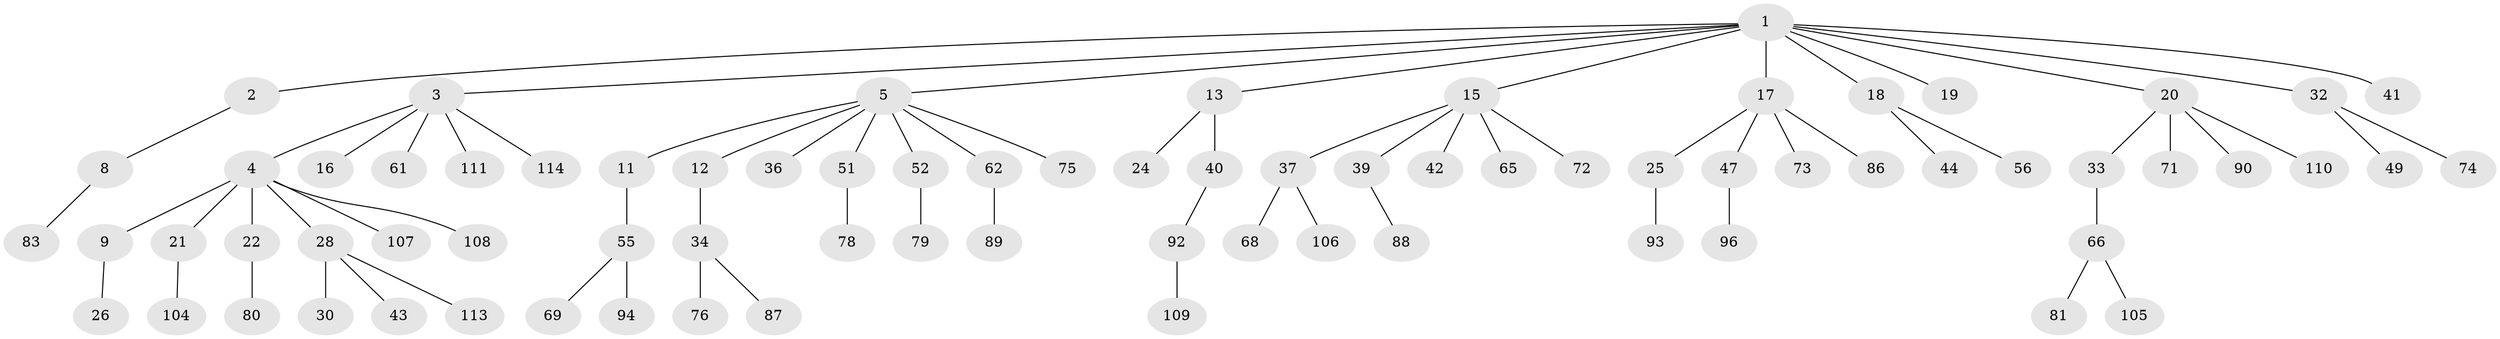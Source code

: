 // original degree distribution, {5: 0.043859649122807015, 2: 0.2631578947368421, 6: 0.008771929824561403, 4: 0.05263157894736842, 3: 0.11403508771929824, 8: 0.008771929824561403, 7: 0.008771929824561403, 1: 0.5}
// Generated by graph-tools (version 1.1) at 2025/11/02/27/25 16:11:28]
// undirected, 76 vertices, 75 edges
graph export_dot {
graph [start="1"]
  node [color=gray90,style=filled];
  1 [super="+7"];
  2;
  3 [super="+14"];
  4 [super="+6"];
  5 [super="+10"];
  8 [super="+63"];
  9 [super="+112"];
  11;
  12;
  13 [super="+23"];
  15 [super="+29"];
  16 [super="+31"];
  17 [super="+53"];
  18 [super="+59"];
  19 [super="+54"];
  20 [super="+27"];
  21 [super="+70"];
  22;
  24 [super="+50"];
  25 [super="+35"];
  26 [super="+77"];
  28 [super="+64"];
  30;
  32 [super="+38"];
  33 [super="+102"];
  34 [super="+45"];
  36 [super="+100"];
  37 [super="+48"];
  39;
  40 [super="+60"];
  41 [super="+97"];
  42 [super="+46"];
  43;
  44;
  47 [super="+57"];
  49 [super="+103"];
  51 [super="+85"];
  52 [super="+95"];
  55 [super="+58"];
  56;
  61;
  62 [super="+84"];
  65;
  66 [super="+67"];
  68;
  69;
  71 [super="+91"];
  72;
  73 [super="+82"];
  74;
  75;
  76;
  78;
  79;
  80;
  81;
  83;
  86;
  87;
  88 [super="+99"];
  89;
  90;
  92 [super="+98"];
  93;
  94 [super="+101"];
  96;
  104;
  105;
  106;
  107;
  108;
  109;
  110;
  111;
  113;
  114;
  1 -- 2;
  1 -- 3;
  1 -- 5;
  1 -- 41;
  1 -- 32;
  1 -- 13;
  1 -- 15;
  1 -- 17;
  1 -- 18;
  1 -- 19;
  1 -- 20;
  2 -- 8;
  3 -- 4;
  3 -- 61;
  3 -- 111;
  3 -- 114;
  3 -- 16;
  4 -- 22;
  4 -- 107;
  4 -- 21;
  4 -- 9;
  4 -- 108;
  4 -- 28;
  5 -- 52;
  5 -- 51;
  5 -- 36;
  5 -- 75;
  5 -- 11;
  5 -- 12;
  5 -- 62;
  8 -- 83;
  9 -- 26;
  11 -- 55;
  12 -- 34;
  13 -- 24;
  13 -- 40;
  15 -- 37;
  15 -- 72;
  15 -- 65;
  15 -- 42;
  15 -- 39;
  17 -- 25;
  17 -- 47;
  17 -- 86;
  17 -- 73;
  18 -- 44;
  18 -- 56;
  20 -- 33;
  20 -- 71;
  20 -- 110;
  20 -- 90;
  21 -- 104;
  22 -- 80;
  25 -- 93;
  28 -- 30;
  28 -- 43;
  28 -- 113;
  32 -- 49;
  32 -- 74;
  33 -- 66;
  34 -- 76;
  34 -- 87;
  37 -- 68;
  37 -- 106;
  39 -- 88;
  40 -- 92;
  47 -- 96;
  51 -- 78;
  52 -- 79;
  55 -- 69;
  55 -- 94;
  62 -- 89;
  66 -- 81;
  66 -- 105;
  92 -- 109;
}

